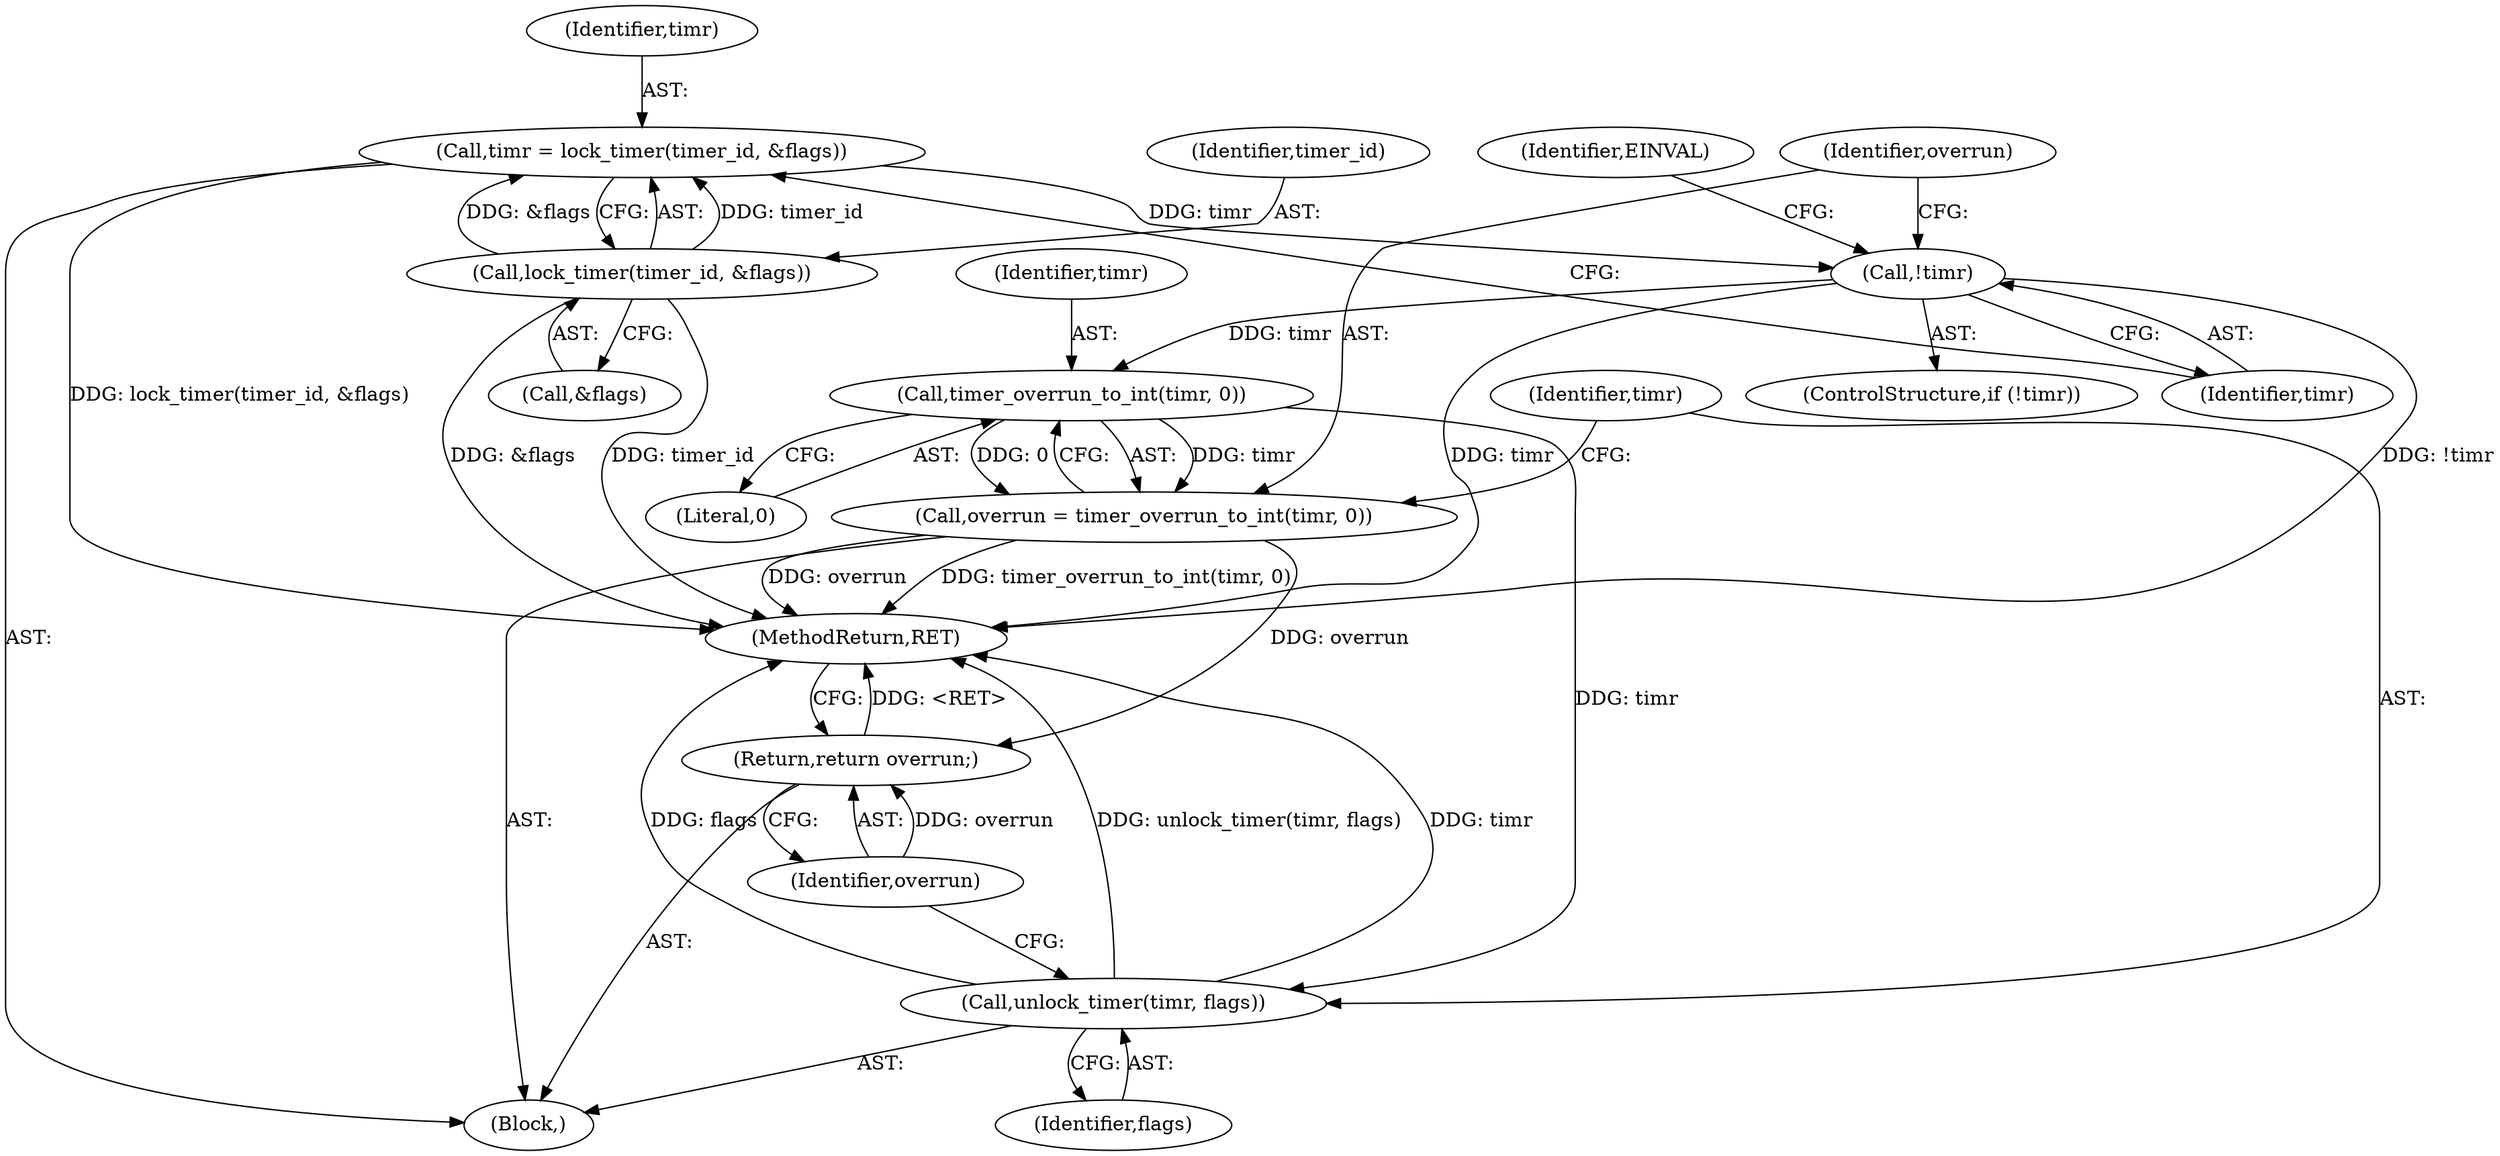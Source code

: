 digraph "0_linux_78c9c4dfbf8c04883941445a195276bb4bb92c76_0@pointer" {
"1000108" [label="(Call,timr = lock_timer(timer_id, &flags))"];
"1000110" [label="(Call,lock_timer(timer_id, &flags))"];
"1000115" [label="(Call,!timr)"];
"1000122" [label="(Call,timer_overrun_to_int(timr, 0))"];
"1000120" [label="(Call,overrun = timer_overrun_to_int(timr, 0))"];
"1000128" [label="(Return,return overrun;)"];
"1000125" [label="(Call,unlock_timer(timr, flags))"];
"1000125" [label="(Call,unlock_timer(timr, flags))"];
"1000104" [label="(Block,)"];
"1000122" [label="(Call,timer_overrun_to_int(timr, 0))"];
"1000123" [label="(Identifier,timr)"];
"1000127" [label="(Identifier,flags)"];
"1000112" [label="(Call,&flags)"];
"1000114" [label="(ControlStructure,if (!timr))"];
"1000129" [label="(Identifier,overrun)"];
"1000109" [label="(Identifier,timr)"];
"1000110" [label="(Call,lock_timer(timer_id, &flags))"];
"1000119" [label="(Identifier,EINVAL)"];
"1000124" [label="(Literal,0)"];
"1000126" [label="(Identifier,timr)"];
"1000120" [label="(Call,overrun = timer_overrun_to_int(timr, 0))"];
"1000130" [label="(MethodReturn,RET)"];
"1000108" [label="(Call,timr = lock_timer(timer_id, &flags))"];
"1000121" [label="(Identifier,overrun)"];
"1000115" [label="(Call,!timr)"];
"1000116" [label="(Identifier,timr)"];
"1000128" [label="(Return,return overrun;)"];
"1000111" [label="(Identifier,timer_id)"];
"1000108" -> "1000104"  [label="AST: "];
"1000108" -> "1000110"  [label="CFG: "];
"1000109" -> "1000108"  [label="AST: "];
"1000110" -> "1000108"  [label="AST: "];
"1000116" -> "1000108"  [label="CFG: "];
"1000108" -> "1000130"  [label="DDG: lock_timer(timer_id, &flags)"];
"1000110" -> "1000108"  [label="DDG: timer_id"];
"1000110" -> "1000108"  [label="DDG: &flags"];
"1000108" -> "1000115"  [label="DDG: timr"];
"1000110" -> "1000112"  [label="CFG: "];
"1000111" -> "1000110"  [label="AST: "];
"1000112" -> "1000110"  [label="AST: "];
"1000110" -> "1000130"  [label="DDG: &flags"];
"1000110" -> "1000130"  [label="DDG: timer_id"];
"1000115" -> "1000114"  [label="AST: "];
"1000115" -> "1000116"  [label="CFG: "];
"1000116" -> "1000115"  [label="AST: "];
"1000119" -> "1000115"  [label="CFG: "];
"1000121" -> "1000115"  [label="CFG: "];
"1000115" -> "1000130"  [label="DDG: !timr"];
"1000115" -> "1000130"  [label="DDG: timr"];
"1000115" -> "1000122"  [label="DDG: timr"];
"1000122" -> "1000120"  [label="AST: "];
"1000122" -> "1000124"  [label="CFG: "];
"1000123" -> "1000122"  [label="AST: "];
"1000124" -> "1000122"  [label="AST: "];
"1000120" -> "1000122"  [label="CFG: "];
"1000122" -> "1000120"  [label="DDG: timr"];
"1000122" -> "1000120"  [label="DDG: 0"];
"1000122" -> "1000125"  [label="DDG: timr"];
"1000120" -> "1000104"  [label="AST: "];
"1000121" -> "1000120"  [label="AST: "];
"1000126" -> "1000120"  [label="CFG: "];
"1000120" -> "1000130"  [label="DDG: timer_overrun_to_int(timr, 0)"];
"1000120" -> "1000130"  [label="DDG: overrun"];
"1000120" -> "1000128"  [label="DDG: overrun"];
"1000128" -> "1000104"  [label="AST: "];
"1000128" -> "1000129"  [label="CFG: "];
"1000129" -> "1000128"  [label="AST: "];
"1000130" -> "1000128"  [label="CFG: "];
"1000128" -> "1000130"  [label="DDG: <RET>"];
"1000129" -> "1000128"  [label="DDG: overrun"];
"1000125" -> "1000104"  [label="AST: "];
"1000125" -> "1000127"  [label="CFG: "];
"1000126" -> "1000125"  [label="AST: "];
"1000127" -> "1000125"  [label="AST: "];
"1000129" -> "1000125"  [label="CFG: "];
"1000125" -> "1000130"  [label="DDG: timr"];
"1000125" -> "1000130"  [label="DDG: unlock_timer(timr, flags)"];
"1000125" -> "1000130"  [label="DDG: flags"];
}
